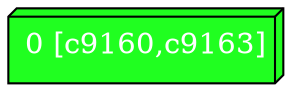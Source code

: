 diGraph libnss3{
	libnss3_0  [style=filled fillcolor="#20FF20" fontcolor="#ffffff" shape=box3d label="0 [c9160,c9163]"]


}